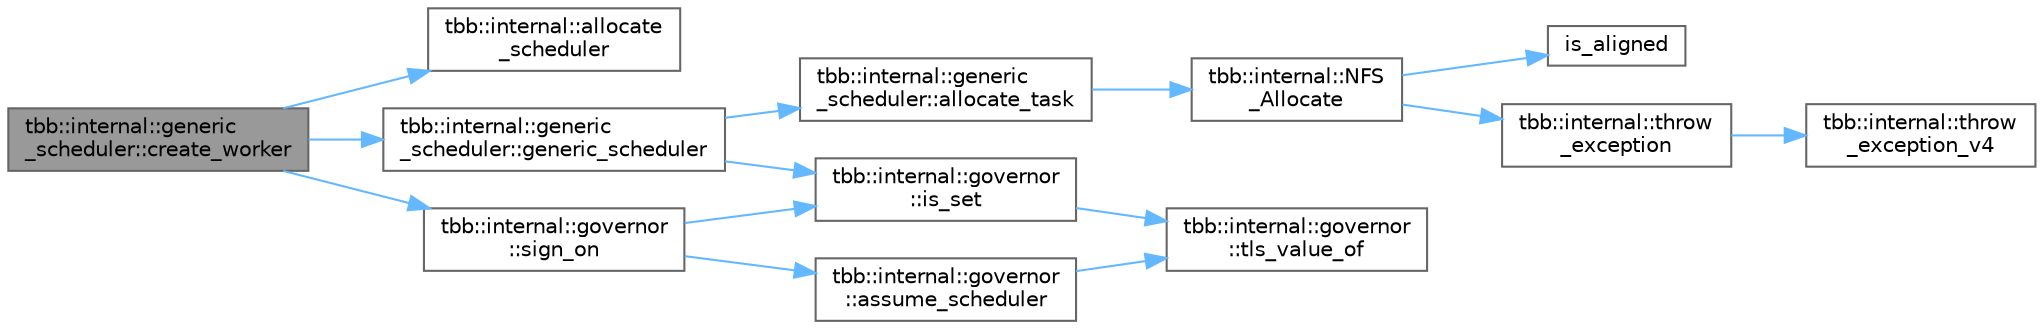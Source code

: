 digraph "tbb::internal::generic_scheduler::create_worker"
{
 // LATEX_PDF_SIZE
  bgcolor="transparent";
  edge [fontname=Helvetica,fontsize=10,labelfontname=Helvetica,labelfontsize=10];
  node [fontname=Helvetica,fontsize=10,shape=box,height=0.2,width=0.4];
  rankdir="LR";
  Node1 [id="Node000001",label="tbb::internal::generic\l_scheduler::create_worker",height=0.2,width=0.4,color="gray40", fillcolor="grey60", style="filled", fontcolor="black",tooltip="Initialize a scheduler for a worker thread."];
  Node1 -> Node2 [id="edge14_Node000001_Node000002",color="steelblue1",style="solid",tooltip=" "];
  Node2 [id="Node000002",label="tbb::internal::allocate\l_scheduler",height=0.2,width=0.4,color="grey40", fillcolor="white", style="filled",URL="$namespacetbb_1_1internal.html#a92d3a8ab5ddffa18bed996f6ae90b614",tooltip=" "];
  Node1 -> Node3 [id="edge15_Node000001_Node000003",color="steelblue1",style="solid",tooltip=" "];
  Node3 [id="Node000003",label="tbb::internal::generic\l_scheduler::generic_scheduler",height=0.2,width=0.4,color="grey40", fillcolor="white", style="filled",URL="$classtbb_1_1internal_1_1generic__scheduler.html#a838f6ccf79d7ee8a55843de2f8004759",tooltip=" "];
  Node3 -> Node4 [id="edge16_Node000003_Node000004",color="steelblue1",style="solid",tooltip=" "];
  Node4 [id="Node000004",label="tbb::internal::generic\l_scheduler::allocate_task",height=0.2,width=0.4,color="grey40", fillcolor="white", style="filled",URL="$classtbb_1_1internal_1_1generic__scheduler.html#aa0d316e9f3063c6b57fa21e0716d4d77",tooltip="Allocate task object, either from the heap or a free list."];
  Node4 -> Node5 [id="edge17_Node000004_Node000005",color="steelblue1",style="solid",tooltip=" "];
  Node5 [id="Node000005",label="tbb::internal::NFS\l_Allocate",height=0.2,width=0.4,color="grey40", fillcolor="white", style="filled",URL="$namespacetbb_1_1internal.html#a395611542e21705f49de2a06e2c88f59",tooltip=" "];
  Node5 -> Node6 [id="edge18_Node000005_Node000006",color="steelblue1",style="solid",tooltip=" "];
  Node6 [id="Node000006",label="is_aligned",height=0.2,width=0.4,color="grey40", fillcolor="white", style="filled",URL="$harness_8h.html#a2cd6d606b7a354545b2cdecca67efa44",tooltip=" "];
  Node5 -> Node7 [id="edge19_Node000005_Node000007",color="steelblue1",style="solid",tooltip=" "];
  Node7 [id="Node000007",label="tbb::internal::throw\l_exception",height=0.2,width=0.4,color="grey40", fillcolor="white", style="filled",URL="$namespacetbb_1_1internal.html#a61a681f9fd15fdb055f7725d6416ddf4",tooltip="Versionless convenience wrapper for throw_exception_v4()"];
  Node7 -> Node8 [id="edge20_Node000007_Node000008",color="steelblue1",style="solid",tooltip=" "];
  Node8 [id="Node000008",label="tbb::internal::throw\l_exception_v4",height=0.2,width=0.4,color="grey40", fillcolor="white", style="filled",URL="$namespacetbb_1_1internal.html#adccc1f69ee5a85094eb6a5f9fbac89d7",tooltip="Gathers all throw operators in one place."];
  Node3 -> Node9 [id="edge21_Node000003_Node000009",color="steelblue1",style="solid",tooltip=" "];
  Node9 [id="Node000009",label="tbb::internal::governor\l::is_set",height=0.2,width=0.4,color="grey40", fillcolor="white", style="filled",URL="$classtbb_1_1internal_1_1governor.html#a14d4453f34a770b1c983c2ed38570e31",tooltip="Used to check validity of the local scheduler TLS contents."];
  Node9 -> Node10 [id="edge22_Node000009_Node000010",color="steelblue1",style="solid",tooltip=" "];
  Node10 [id="Node000010",label="tbb::internal::governor\l::tls_value_of",height=0.2,width=0.4,color="grey40", fillcolor="white", style="filled",URL="$classtbb_1_1internal_1_1governor.html#a342eb43ff89d1b0da4cb9aa5417b3965",tooltip="Computes the value of the TLS"];
  Node1 -> Node11 [id="edge23_Node000001_Node000011",color="steelblue1",style="solid",tooltip=" "];
  Node11 [id="Node000011",label="tbb::internal::governor\l::sign_on",height=0.2,width=0.4,color="grey40", fillcolor="white", style="filled",URL="$classtbb_1_1internal_1_1governor.html#ab6b7ba04ea2b541819b659219fc42ae7",tooltip="Register TBB scheduler instance in thread-local storage."];
  Node11 -> Node12 [id="edge24_Node000011_Node000012",color="steelblue1",style="solid",tooltip=" "];
  Node12 [id="Node000012",label="tbb::internal::governor\l::assume_scheduler",height=0.2,width=0.4,color="grey40", fillcolor="white", style="filled",URL="$classtbb_1_1internal_1_1governor.html#abe1de8df4e3ecce96763951ac97540c6",tooltip="Temporarily set TLS slot to the given scheduler"];
  Node12 -> Node10 [id="edge25_Node000012_Node000010",color="steelblue1",style="solid",tooltip=" "];
  Node11 -> Node9 [id="edge26_Node000011_Node000009",color="steelblue1",style="solid",tooltip=" "];
}
